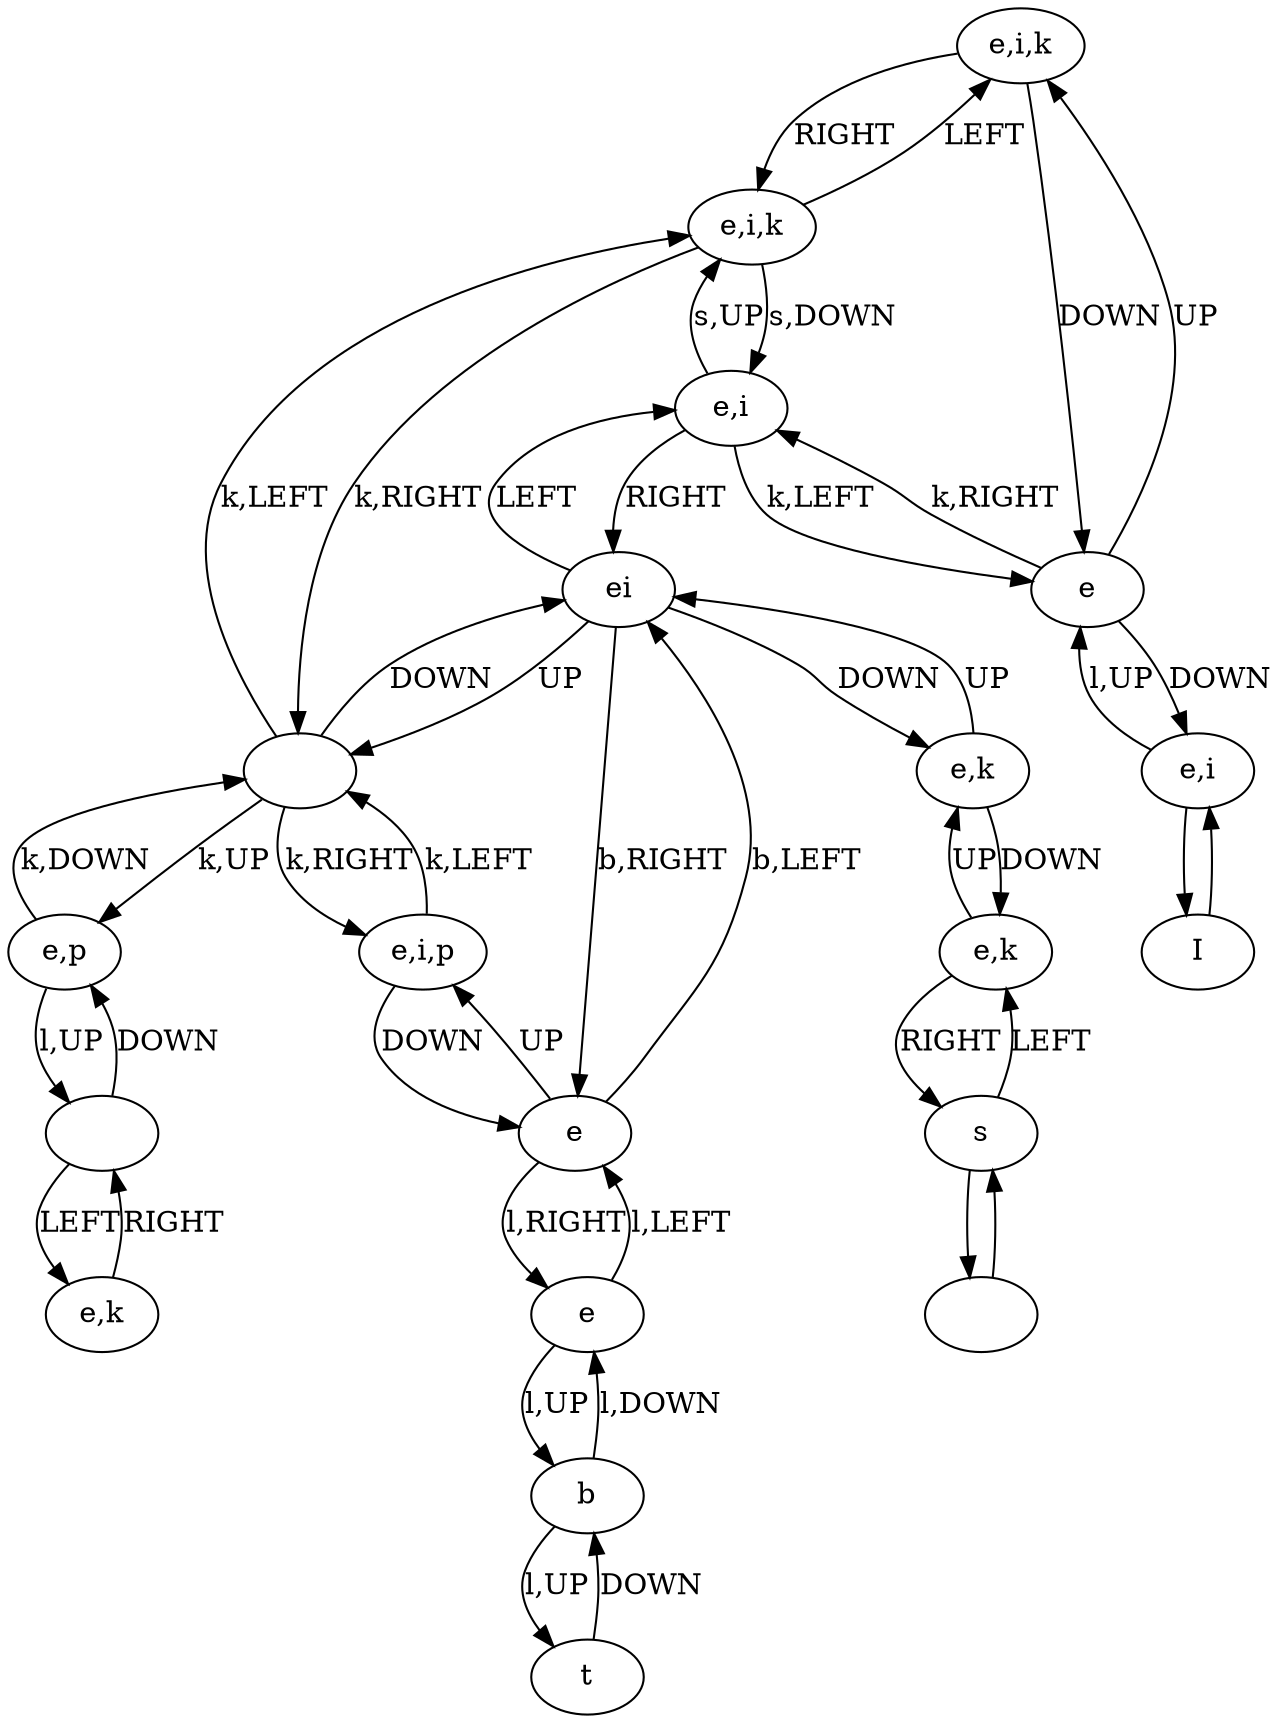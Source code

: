 digraph {
0 [label="e,i,k"]
1 [label="e,i,k"]
2 [label="e,k"]
3 [label=""]
4 [label=""]
5 [label="e,i,p"]
6 [label="I"]
7 [label="e,i"]
8 [label="e,p"]
9 [label="e,k"]
10 [label="e"]
11 [label="t"]
12 [label=""]
13 [label="e,k"]
14 [label="s"]
15 [label="e"]
16 [label="e,i"]
17 [label="ei"]
18 [label="e"]
19 [label="b"]
12 -> 14 [label=""]
14 -> 12 [label=""]
14 -> 13 [label="LEFT"]
13 -> 14 [label="RIGHT"]
13 -> 9 [label="UP"]
9 -> 13 [label="DOWN"]
9 -> 17 [label="UP"]
17 -> 9 [label="DOWN"]
17 -> 16 [label="LEFT"]
16 -> 17 [label="RIGHT"]
16 -> 1 [label="s,UP"]
1 -> 16 [label="s,DOWN"]
1 -> 0 [label="LEFT"]
0 -> 1 [label="RIGHT"]
0 -> 15 [label="DOWN"]
15 -> 0 [label="UP"]
4 -> 17 [label="DOWN"]
17 -> 4 [label="UP"]
18 -> 5 [label="UP"]
5 -> 18 [label="DOWN"]
18 -> 17 [label="b,LEFT"]
17 -> 18 [label="b,RIGHT"]
18 -> 10 [label="l,RIGHT"]
10 -> 18 [label="l,LEFT"]
19 -> 10 [label="l,DOWN"]
10 -> 19 [label="l,UP"]
3 -> 2 [label="LEFT"]
2 -> 3 [label="RIGHT"]
3 -> 8 [label="DOWN"]
8 -> 3 [label="l,UP"]
11 -> 19 [label="DOWN"]
19 -> 11 [label="l,UP"]
7 -> 15 [label="l,UP"]
15 -> 7 [label="DOWN"]
15 -> 16 [label="k,RIGHT"]
16 -> 15 [label="k,LEFT"]
1 -> 4 [label="k,RIGHT"]
4 -> 1 [label="k,LEFT"]
4 -> 8 [label="k,UP"]
8 -> 4 [label="k,DOWN"]
4 -> 5 [label="k,RIGHT"]
5 -> 4 [label="k,LEFT"]
7 -> 6 [label=""]
6 -> 7 [label=""]
}
